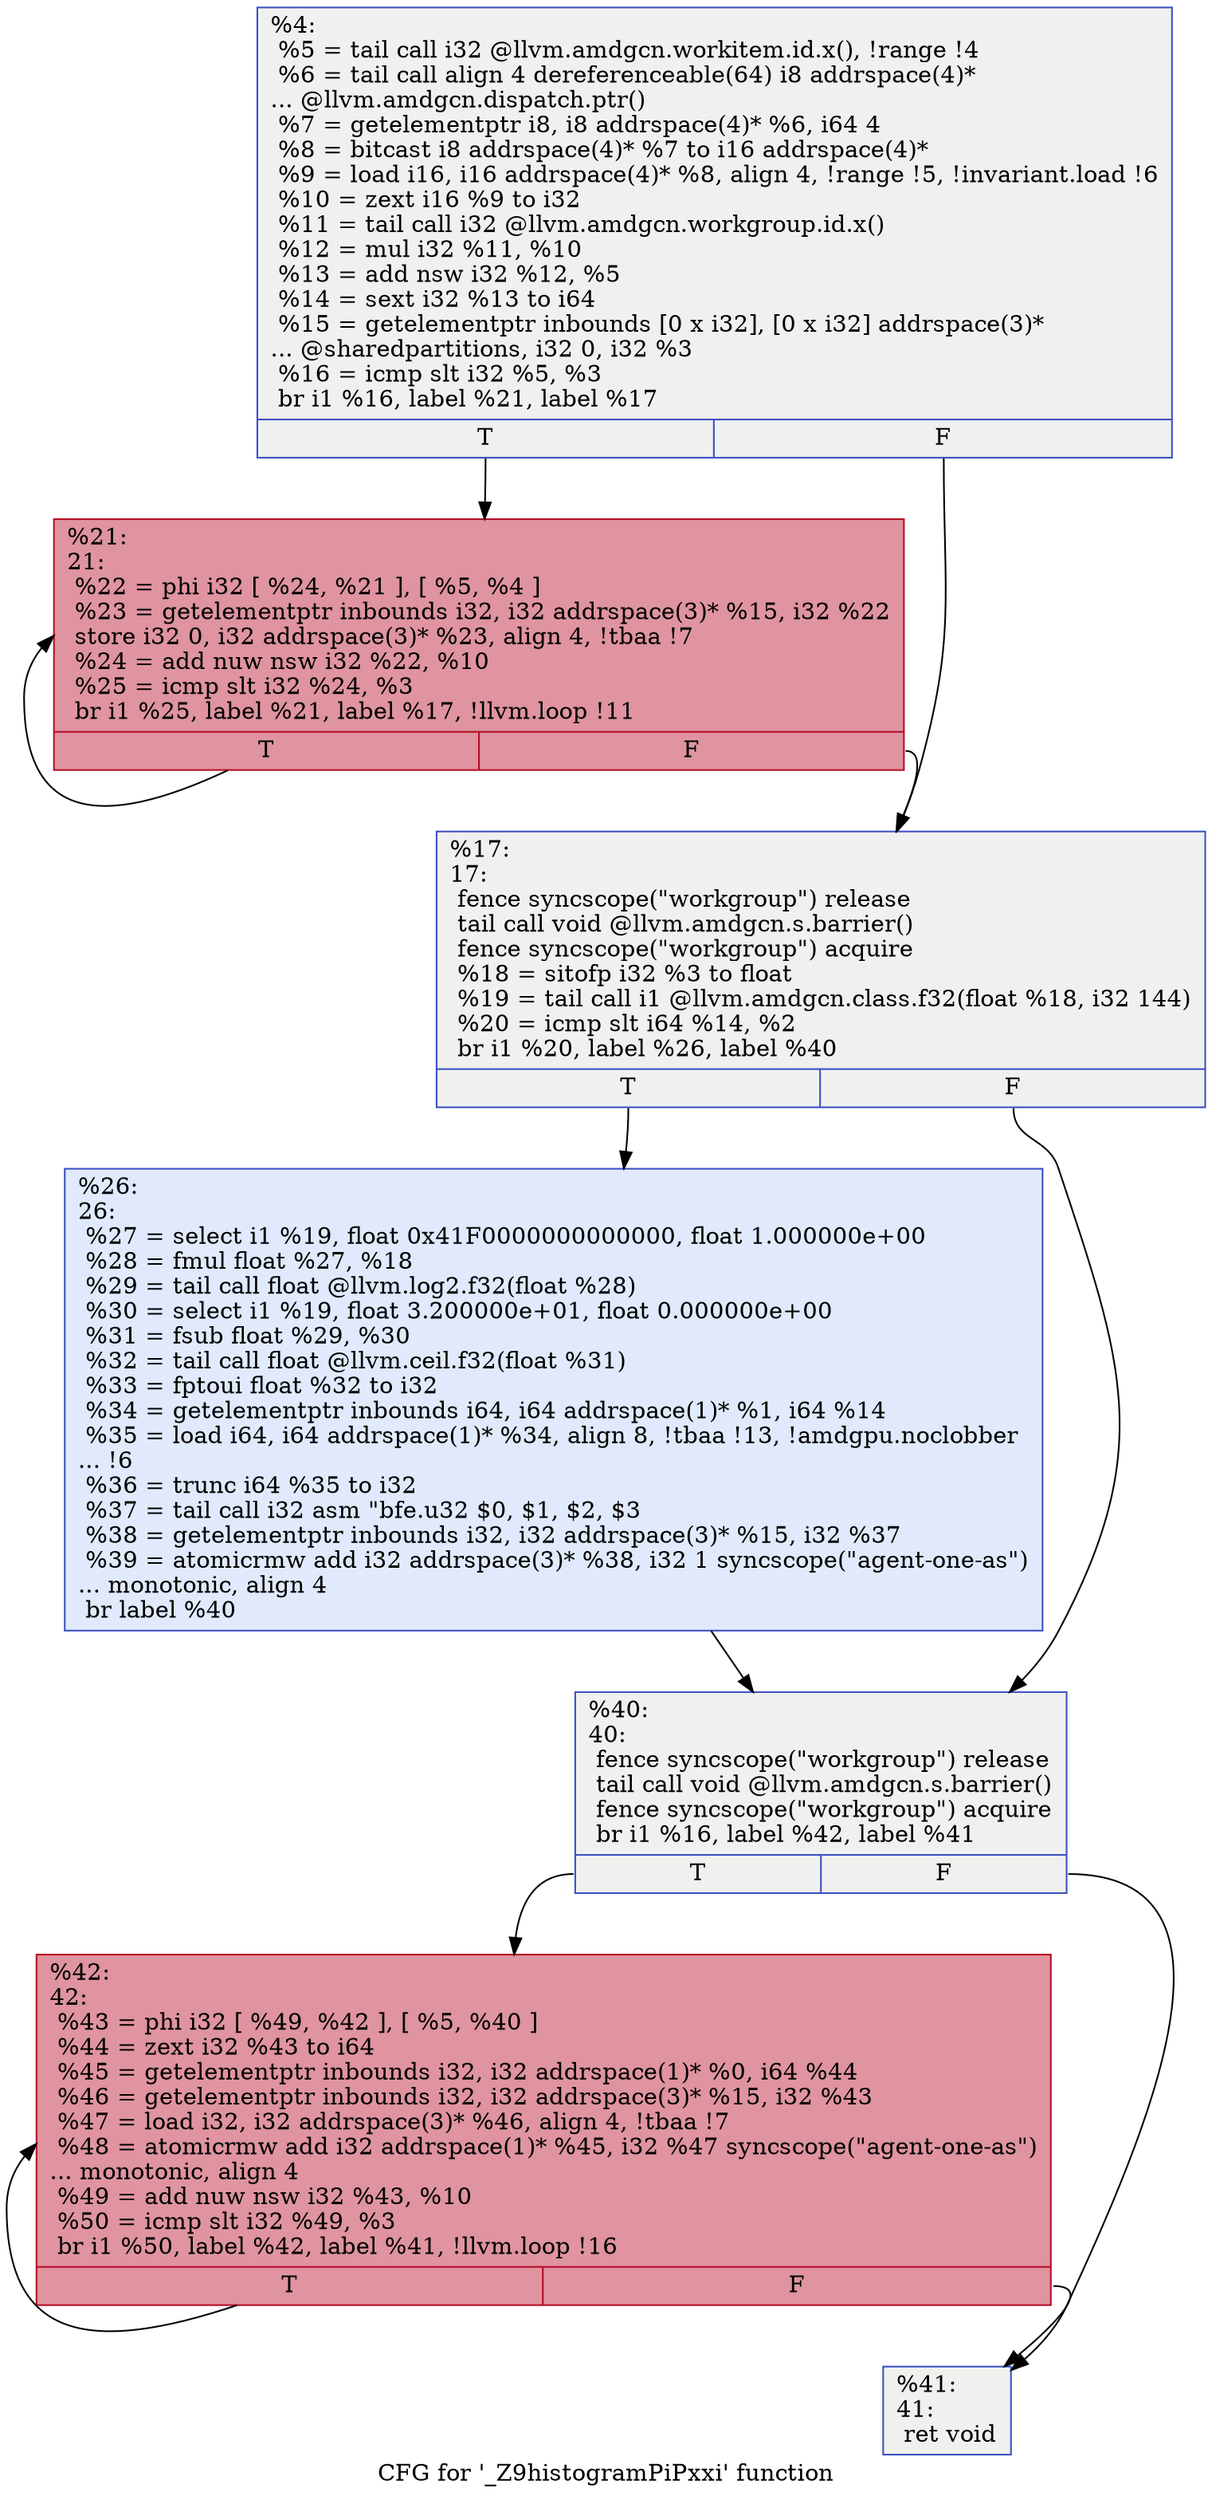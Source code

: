 digraph "CFG for '_Z9histogramPiPxxi' function" {
	label="CFG for '_Z9histogramPiPxxi' function";

	Node0x54f5270 [shape=record,color="#3d50c3ff", style=filled, fillcolor="#dedcdb70",label="{%4:\l  %5 = tail call i32 @llvm.amdgcn.workitem.id.x(), !range !4\l  %6 = tail call align 4 dereferenceable(64) i8 addrspace(4)*\l... @llvm.amdgcn.dispatch.ptr()\l  %7 = getelementptr i8, i8 addrspace(4)* %6, i64 4\l  %8 = bitcast i8 addrspace(4)* %7 to i16 addrspace(4)*\l  %9 = load i16, i16 addrspace(4)* %8, align 4, !range !5, !invariant.load !6\l  %10 = zext i16 %9 to i32\l  %11 = tail call i32 @llvm.amdgcn.workgroup.id.x()\l  %12 = mul i32 %11, %10\l  %13 = add nsw i32 %12, %5\l  %14 = sext i32 %13 to i64\l  %15 = getelementptr inbounds [0 x i32], [0 x i32] addrspace(3)*\l... @sharedpartitions, i32 0, i32 %3\l  %16 = icmp slt i32 %5, %3\l  br i1 %16, label %21, label %17\l|{<s0>T|<s1>F}}"];
	Node0x54f5270:s0 -> Node0x54f6970;
	Node0x54f5270:s1 -> Node0x54f7400;
	Node0x54f7400 [shape=record,color="#3d50c3ff", style=filled, fillcolor="#dedcdb70",label="{%17:\l17:                                               \l  fence syncscope(\"workgroup\") release\l  tail call void @llvm.amdgcn.s.barrier()\l  fence syncscope(\"workgroup\") acquire\l  %18 = sitofp i32 %3 to float\l  %19 = tail call i1 @llvm.amdgcn.class.f32(float %18, i32 144)\l  %20 = icmp slt i64 %14, %2\l  br i1 %20, label %26, label %40\l|{<s0>T|<s1>F}}"];
	Node0x54f7400:s0 -> Node0x54f7af0;
	Node0x54f7400:s1 -> Node0x54f7b80;
	Node0x54f6970 [shape=record,color="#b70d28ff", style=filled, fillcolor="#b70d2870",label="{%21:\l21:                                               \l  %22 = phi i32 [ %24, %21 ], [ %5, %4 ]\l  %23 = getelementptr inbounds i32, i32 addrspace(3)* %15, i32 %22\l  store i32 0, i32 addrspace(3)* %23, align 4, !tbaa !7\l  %24 = add nuw nsw i32 %22, %10\l  %25 = icmp slt i32 %24, %3\l  br i1 %25, label %21, label %17, !llvm.loop !11\l|{<s0>T|<s1>F}}"];
	Node0x54f6970:s0 -> Node0x54f6970;
	Node0x54f6970:s1 -> Node0x54f7400;
	Node0x54f7af0 [shape=record,color="#3d50c3ff", style=filled, fillcolor="#b9d0f970",label="{%26:\l26:                                               \l  %27 = select i1 %19, float 0x41F0000000000000, float 1.000000e+00\l  %28 = fmul float %27, %18\l  %29 = tail call float @llvm.log2.f32(float %28)\l  %30 = select i1 %19, float 3.200000e+01, float 0.000000e+00\l  %31 = fsub float %29, %30\l  %32 = tail call float @llvm.ceil.f32(float %31)\l  %33 = fptoui float %32 to i32\l  %34 = getelementptr inbounds i64, i64 addrspace(1)* %1, i64 %14\l  %35 = load i64, i64 addrspace(1)* %34, align 8, !tbaa !13, !amdgpu.noclobber\l... !6\l  %36 = trunc i64 %35 to i32\l  %37 = tail call i32 asm \"bfe.u32 $0, $1, $2, $3\l  %38 = getelementptr inbounds i32, i32 addrspace(3)* %15, i32 %37\l  %39 = atomicrmw add i32 addrspace(3)* %38, i32 1 syncscope(\"agent-one-as\")\l... monotonic, align 4\l  br label %40\l}"];
	Node0x54f7af0 -> Node0x54f7b80;
	Node0x54f7b80 [shape=record,color="#3d50c3ff", style=filled, fillcolor="#dedcdb70",label="{%40:\l40:                                               \l  fence syncscope(\"workgroup\") release\l  tail call void @llvm.amdgcn.s.barrier()\l  fence syncscope(\"workgroup\") acquire\l  br i1 %16, label %42, label %41\l|{<s0>T|<s1>F}}"];
	Node0x54f7b80:s0 -> Node0x54fa980;
	Node0x54f7b80:s1 -> Node0x54fa9d0;
	Node0x54fa9d0 [shape=record,color="#3d50c3ff", style=filled, fillcolor="#dedcdb70",label="{%41:\l41:                                               \l  ret void\l}"];
	Node0x54fa980 [shape=record,color="#b70d28ff", style=filled, fillcolor="#b70d2870",label="{%42:\l42:                                               \l  %43 = phi i32 [ %49, %42 ], [ %5, %40 ]\l  %44 = zext i32 %43 to i64\l  %45 = getelementptr inbounds i32, i32 addrspace(1)* %0, i64 %44\l  %46 = getelementptr inbounds i32, i32 addrspace(3)* %15, i32 %43\l  %47 = load i32, i32 addrspace(3)* %46, align 4, !tbaa !7\l  %48 = atomicrmw add i32 addrspace(1)* %45, i32 %47 syncscope(\"agent-one-as\")\l... monotonic, align 4\l  %49 = add nuw nsw i32 %43, %10\l  %50 = icmp slt i32 %49, %3\l  br i1 %50, label %42, label %41, !llvm.loop !16\l|{<s0>T|<s1>F}}"];
	Node0x54fa980:s0 -> Node0x54fa980;
	Node0x54fa980:s1 -> Node0x54fa9d0;
}
